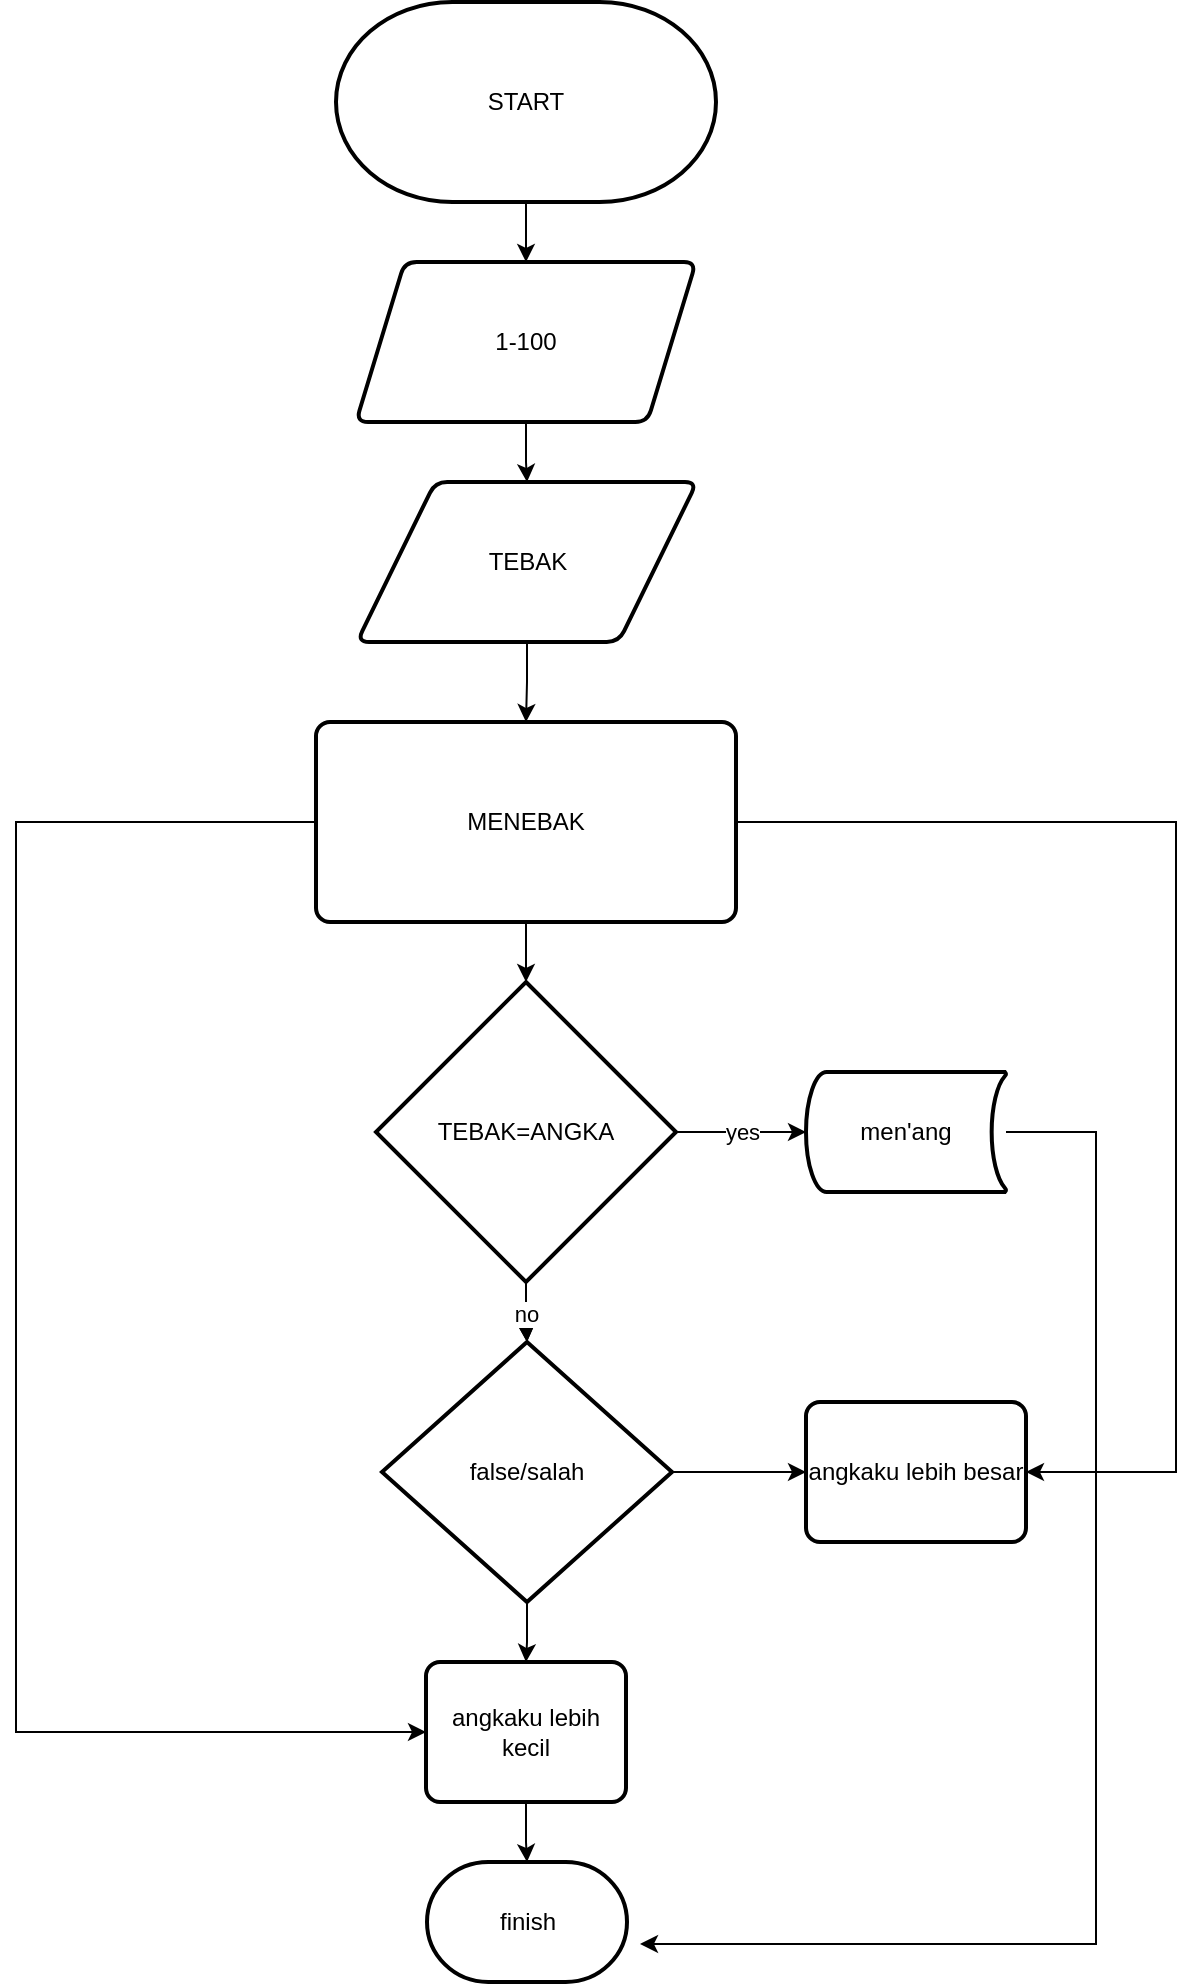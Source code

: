 <mxfile version="22.0.4" type="github">
  <diagram name="Page-1" id="SsJRbxVES4GSstF9zzAM">
    <mxGraphModel dx="880" dy="1570" grid="1" gridSize="10" guides="1" tooltips="1" connect="1" arrows="1" fold="1" page="1" pageScale="1" pageWidth="850" pageHeight="1100" math="0" shadow="0">
      <root>
        <mxCell id="0" />
        <mxCell id="1" parent="0" />
        <mxCell id="eXqIN8FRxbrmnTyZxNRn-47" value="" style="edgeStyle=orthogonalEdgeStyle;rounded=0;orthogonalLoop=1;jettySize=auto;html=1;" edge="1" parent="1" source="eXqIN8FRxbrmnTyZxNRn-1" target="eXqIN8FRxbrmnTyZxNRn-3">
          <mxGeometry relative="1" as="geometry" />
        </mxCell>
        <mxCell id="eXqIN8FRxbrmnTyZxNRn-1" value="START" style="strokeWidth=2;html=1;shape=mxgraph.flowchart.terminator;whiteSpace=wrap;" vertex="1" parent="1">
          <mxGeometry x="330" width="190" height="100" as="geometry" />
        </mxCell>
        <mxCell id="eXqIN8FRxbrmnTyZxNRn-48" value="" style="edgeStyle=orthogonalEdgeStyle;rounded=0;orthogonalLoop=1;jettySize=auto;html=1;" edge="1" parent="1" source="eXqIN8FRxbrmnTyZxNRn-3" target="eXqIN8FRxbrmnTyZxNRn-21">
          <mxGeometry relative="1" as="geometry" />
        </mxCell>
        <mxCell id="eXqIN8FRxbrmnTyZxNRn-3" value="1-100" style="shape=parallelogram;html=1;strokeWidth=2;perimeter=parallelogramPerimeter;whiteSpace=wrap;rounded=1;arcSize=12;size=0.143;" vertex="1" parent="1">
          <mxGeometry x="340" y="130" width="170" height="80" as="geometry" />
        </mxCell>
        <mxCell id="eXqIN8FRxbrmnTyZxNRn-49" value="" style="edgeStyle=orthogonalEdgeStyle;rounded=0;orthogonalLoop=1;jettySize=auto;html=1;" edge="1" parent="1" source="eXqIN8FRxbrmnTyZxNRn-21" target="eXqIN8FRxbrmnTyZxNRn-27">
          <mxGeometry relative="1" as="geometry" />
        </mxCell>
        <mxCell id="eXqIN8FRxbrmnTyZxNRn-21" value="TEBAK" style="shape=parallelogram;html=1;strokeWidth=2;perimeter=parallelogramPerimeter;whiteSpace=wrap;rounded=1;arcSize=12;size=0.23;" vertex="1" parent="1">
          <mxGeometry x="340.5" y="240" width="170" height="80" as="geometry" />
        </mxCell>
        <mxCell id="eXqIN8FRxbrmnTyZxNRn-50" value="" style="edgeStyle=orthogonalEdgeStyle;rounded=0;orthogonalLoop=1;jettySize=auto;html=1;" edge="1" parent="1" source="eXqIN8FRxbrmnTyZxNRn-27" target="eXqIN8FRxbrmnTyZxNRn-30">
          <mxGeometry relative="1" as="geometry" />
        </mxCell>
        <mxCell id="eXqIN8FRxbrmnTyZxNRn-55" style="edgeStyle=orthogonalEdgeStyle;rounded=0;orthogonalLoop=1;jettySize=auto;html=1;exitX=1;exitY=0.5;exitDx=0;exitDy=0;entryX=1;entryY=0.5;entryDx=0;entryDy=0;" edge="1" parent="1" source="eXqIN8FRxbrmnTyZxNRn-27" target="eXqIN8FRxbrmnTyZxNRn-42">
          <mxGeometry relative="1" as="geometry">
            <mxPoint x="680" y="744" as="targetPoint" />
            <Array as="points">
              <mxPoint x="750" y="410" />
              <mxPoint x="750" y="735" />
            </Array>
          </mxGeometry>
        </mxCell>
        <mxCell id="eXqIN8FRxbrmnTyZxNRn-56" style="edgeStyle=orthogonalEdgeStyle;rounded=0;orthogonalLoop=1;jettySize=auto;html=1;entryX=0;entryY=0.5;entryDx=0;entryDy=0;" edge="1" parent="1" source="eXqIN8FRxbrmnTyZxNRn-27" target="eXqIN8FRxbrmnTyZxNRn-44">
          <mxGeometry relative="1" as="geometry">
            <Array as="points">
              <mxPoint x="170" y="410" />
              <mxPoint x="170" y="865" />
            </Array>
          </mxGeometry>
        </mxCell>
        <mxCell id="eXqIN8FRxbrmnTyZxNRn-27" value="MENEBAK" style="rounded=1;whiteSpace=wrap;html=1;absoluteArcSize=1;arcSize=14;strokeWidth=2;" vertex="1" parent="1">
          <mxGeometry x="320" y="360" width="210" height="100" as="geometry" />
        </mxCell>
        <mxCell id="eXqIN8FRxbrmnTyZxNRn-51" value="yes" style="edgeStyle=orthogonalEdgeStyle;rounded=0;orthogonalLoop=1;jettySize=auto;html=1;" edge="1" parent="1" source="eXqIN8FRxbrmnTyZxNRn-30" target="eXqIN8FRxbrmnTyZxNRn-39">
          <mxGeometry relative="1" as="geometry" />
        </mxCell>
        <mxCell id="eXqIN8FRxbrmnTyZxNRn-52" value="" style="edgeStyle=orthogonalEdgeStyle;rounded=0;orthogonalLoop=1;jettySize=auto;html=1;" edge="1" parent="1" source="eXqIN8FRxbrmnTyZxNRn-30" target="eXqIN8FRxbrmnTyZxNRn-40">
          <mxGeometry relative="1" as="geometry" />
        </mxCell>
        <mxCell id="eXqIN8FRxbrmnTyZxNRn-54" value="no" style="edgeStyle=orthogonalEdgeStyle;rounded=0;orthogonalLoop=1;jettySize=auto;html=1;" edge="1" parent="1" source="eXqIN8FRxbrmnTyZxNRn-30" target="eXqIN8FRxbrmnTyZxNRn-40">
          <mxGeometry relative="1" as="geometry" />
        </mxCell>
        <mxCell id="eXqIN8FRxbrmnTyZxNRn-30" value="TEBAK=ANGKA" style="strokeWidth=2;html=1;shape=mxgraph.flowchart.decision;whiteSpace=wrap;" vertex="1" parent="1">
          <mxGeometry x="350" y="490" width="150" height="150" as="geometry" />
        </mxCell>
        <mxCell id="eXqIN8FRxbrmnTyZxNRn-39" value="men&#39;ang" style="strokeWidth=2;html=1;shape=mxgraph.flowchart.stored_data;whiteSpace=wrap;" vertex="1" parent="1">
          <mxGeometry x="565" y="535" width="100" height="60" as="geometry" />
        </mxCell>
        <mxCell id="eXqIN8FRxbrmnTyZxNRn-43" value="" style="edgeStyle=orthogonalEdgeStyle;rounded=0;orthogonalLoop=1;jettySize=auto;html=1;" edge="1" parent="1" source="eXqIN8FRxbrmnTyZxNRn-40" target="eXqIN8FRxbrmnTyZxNRn-42">
          <mxGeometry relative="1" as="geometry" />
        </mxCell>
        <mxCell id="eXqIN8FRxbrmnTyZxNRn-45" value="" style="edgeStyle=orthogonalEdgeStyle;rounded=0;orthogonalLoop=1;jettySize=auto;html=1;" edge="1" parent="1" source="eXqIN8FRxbrmnTyZxNRn-40" target="eXqIN8FRxbrmnTyZxNRn-44">
          <mxGeometry relative="1" as="geometry" />
        </mxCell>
        <mxCell id="eXqIN8FRxbrmnTyZxNRn-40" value="false/salah" style="strokeWidth=2;html=1;shape=mxgraph.flowchart.decision;whiteSpace=wrap;" vertex="1" parent="1">
          <mxGeometry x="353" y="670" width="145" height="130" as="geometry" />
        </mxCell>
        <mxCell id="eXqIN8FRxbrmnTyZxNRn-42" value="angkaku lebih besar " style="rounded=1;whiteSpace=wrap;html=1;absoluteArcSize=1;arcSize=14;strokeWidth=2;" vertex="1" parent="1">
          <mxGeometry x="565" y="700" width="110" height="70" as="geometry" />
        </mxCell>
        <mxCell id="eXqIN8FRxbrmnTyZxNRn-53" value="" style="edgeStyle=orthogonalEdgeStyle;rounded=0;orthogonalLoop=1;jettySize=auto;html=1;" edge="1" parent="1" source="eXqIN8FRxbrmnTyZxNRn-44" target="eXqIN8FRxbrmnTyZxNRn-46">
          <mxGeometry relative="1" as="geometry" />
        </mxCell>
        <mxCell id="eXqIN8FRxbrmnTyZxNRn-44" value="angkaku lebih kecil" style="rounded=1;whiteSpace=wrap;html=1;absoluteArcSize=1;arcSize=14;strokeWidth=2;" vertex="1" parent="1">
          <mxGeometry x="375" y="830" width="100" height="70" as="geometry" />
        </mxCell>
        <mxCell id="eXqIN8FRxbrmnTyZxNRn-46" value="finish" style="strokeWidth=2;html=1;shape=mxgraph.flowchart.terminator;whiteSpace=wrap;" vertex="1" parent="1">
          <mxGeometry x="375.5" y="930" width="100" height="60" as="geometry" />
        </mxCell>
        <mxCell id="eXqIN8FRxbrmnTyZxNRn-57" style="edgeStyle=orthogonalEdgeStyle;rounded=0;orthogonalLoop=1;jettySize=auto;html=1;entryX=1.065;entryY=0.683;entryDx=0;entryDy=0;entryPerimeter=0;" edge="1" parent="1" source="eXqIN8FRxbrmnTyZxNRn-39" target="eXqIN8FRxbrmnTyZxNRn-46">
          <mxGeometry relative="1" as="geometry">
            <Array as="points">
              <mxPoint x="710" y="565" />
              <mxPoint x="710" y="971" />
            </Array>
          </mxGeometry>
        </mxCell>
      </root>
    </mxGraphModel>
  </diagram>
</mxfile>
